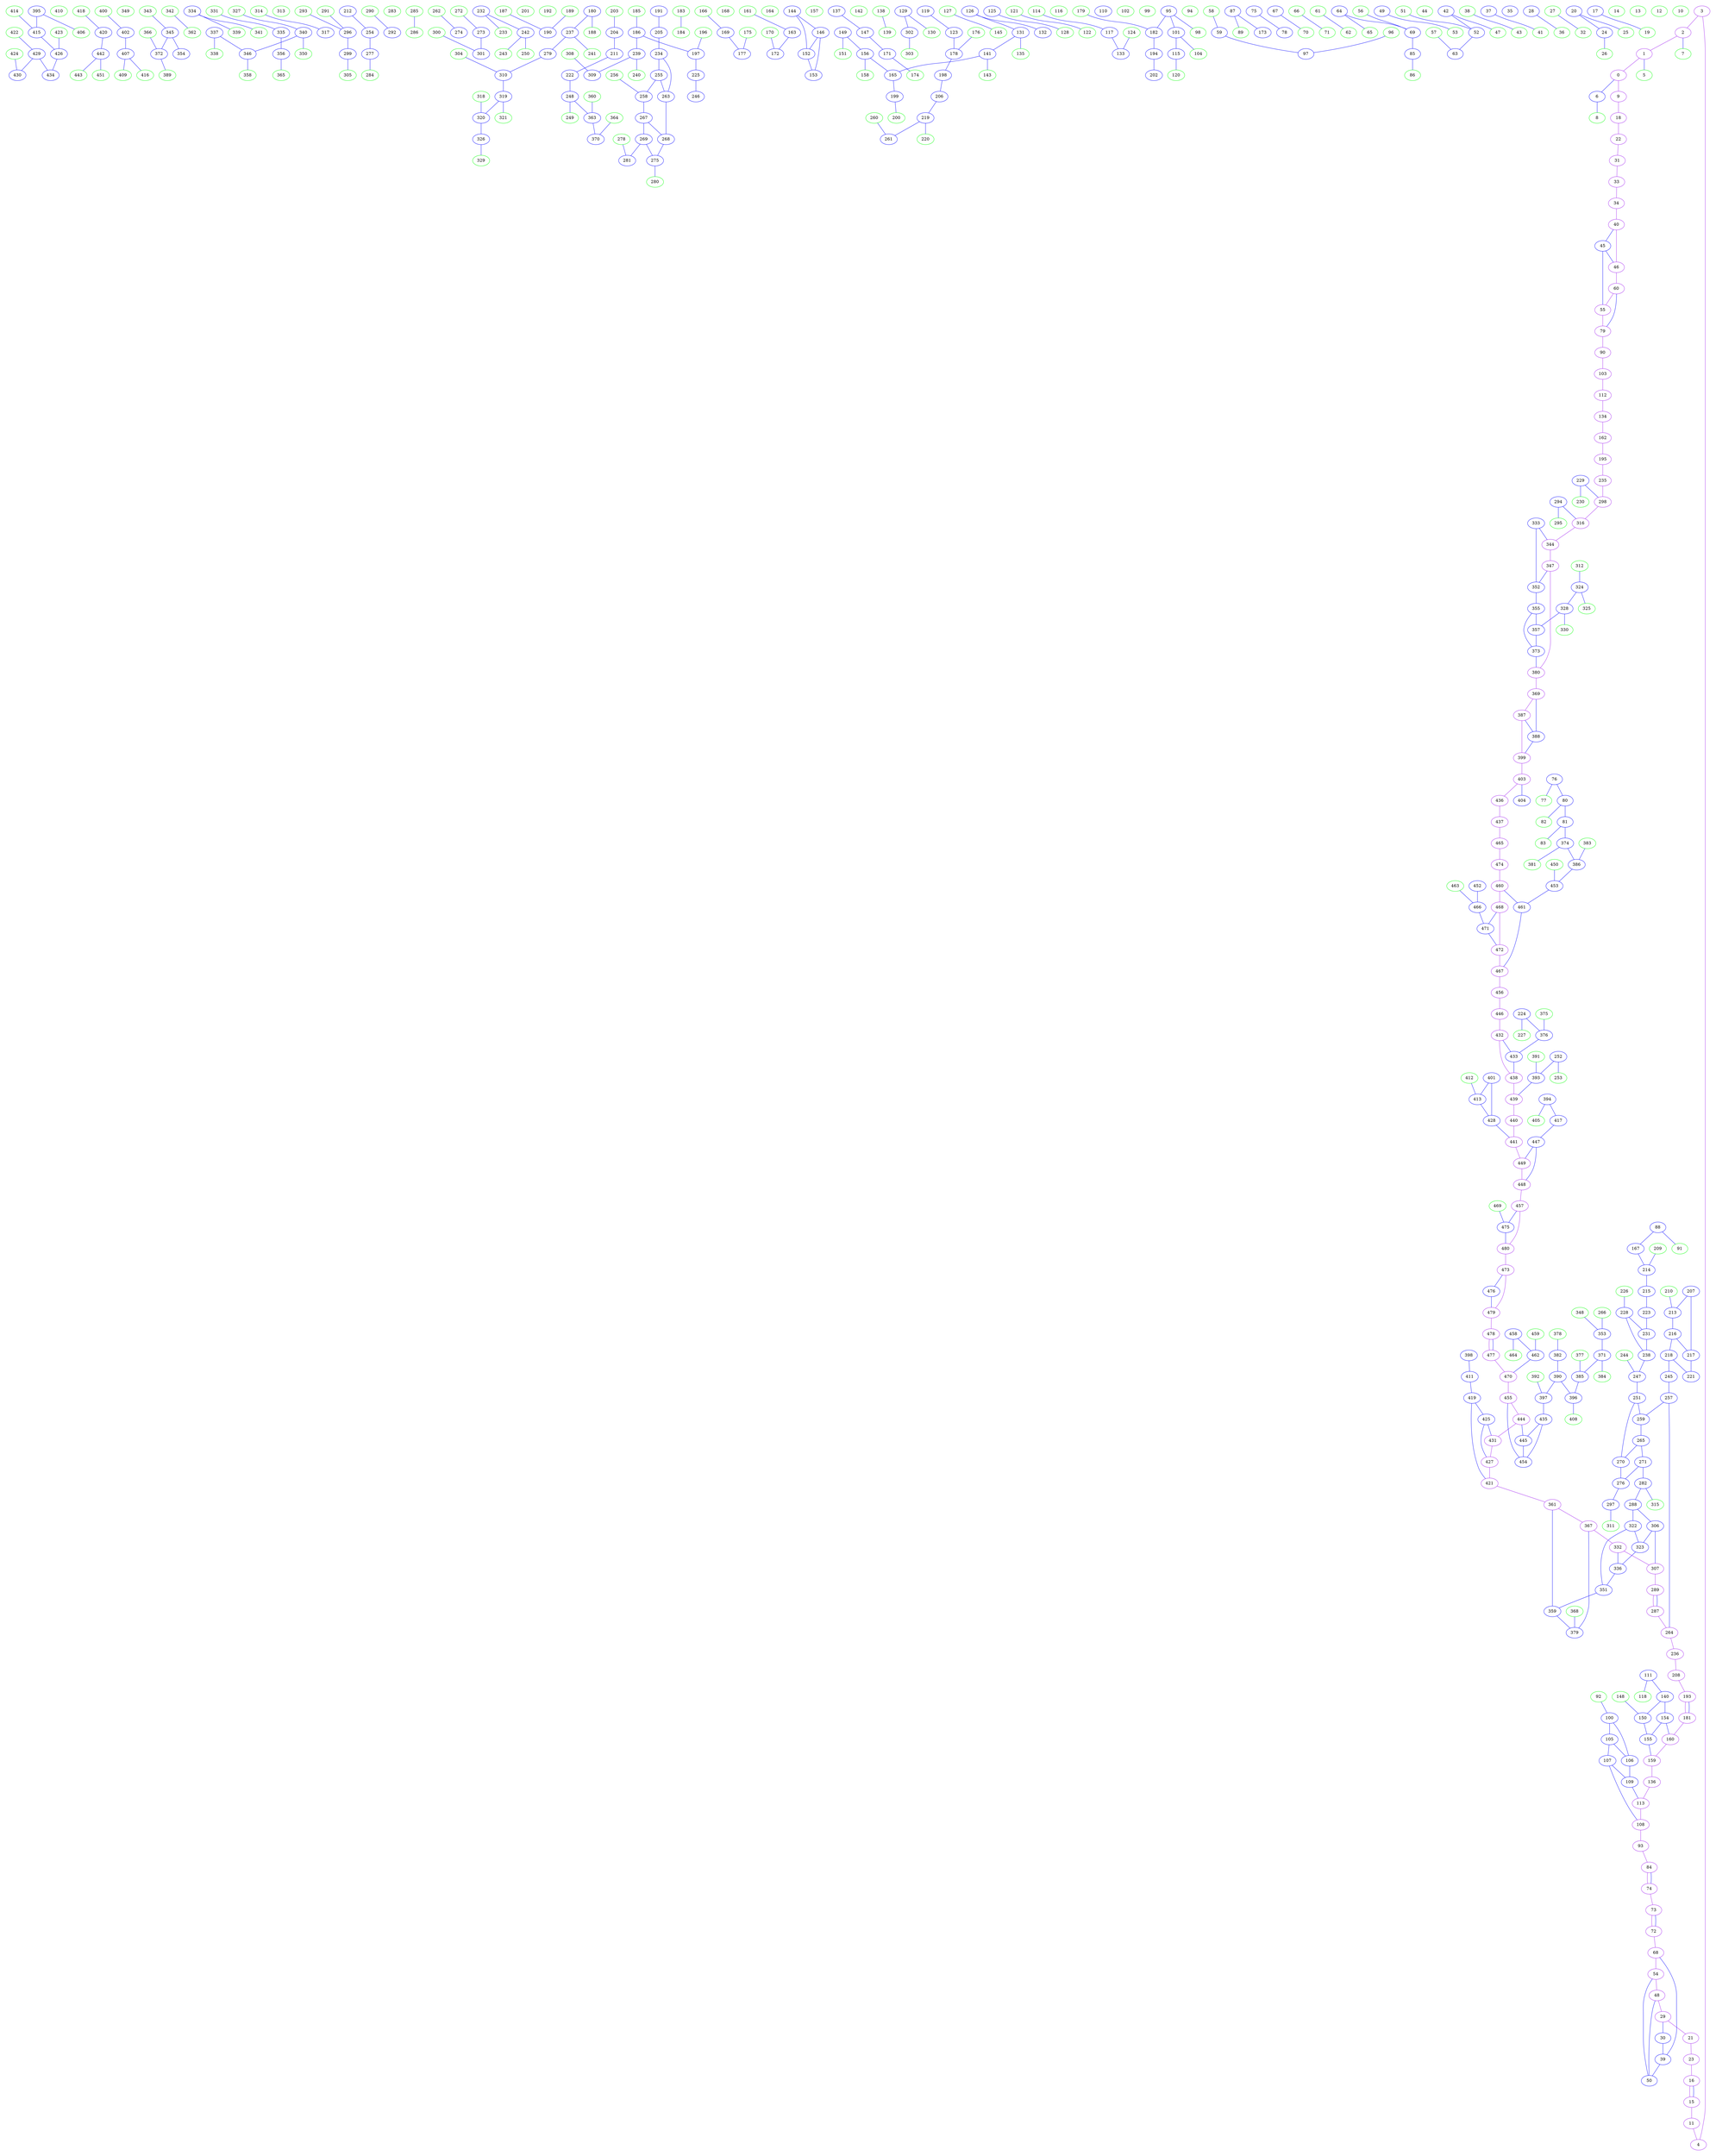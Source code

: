 digraph{
subgraph cluster_0 {
color = white
X82Y230I0 [label="0", pos="82,230!", color="purple"]
X82Y249I0 [label="1", pos="82,249!", color="purple"]
X82Y257I0 [label="2", pos="82,257!", color="purple"]
X82Y261I0 [label="3", pos="82,261!", color="purple"]
X83Y273I0 [label="4", pos="83,273!", color="purple"]
X84Y235I0 [label="5", pos="84,235!", color="green"]
X86Y226I0 [label="6", pos="86,226!", color="blue"]
X86Y256I0 [label="7", pos="86,256!", color="green"]
X88Y229I0 [label="8", pos="88,229!", color="green"]
X94Y183I0 [label="9", pos="94,183!", color="purple"]
X94Y225I0 [label="10", pos="94,225!", color="green"]
X98Y288I0 [label="11", pos="98,288!", color="purple"]
X100Y230I0 [label="12", pos="100,230!", color="green"]
X101Y237I0 [label="13", pos="101,237!", color="green"]
X108Y248I0 [label="14", pos="108,248!", color="green"]
X111Y327I0 [label="15", pos="111,327!", color="purple"]
X112Y330I0 [label="16", pos="112,330!", color="purple"]
X113Y294I0 [label="17", pos="113,294!", color="blue"]
X116Y154I0 [label="18", pos="116,154!", color="purple"]
X116Y294I0 [label="19", pos="116,294!", color="green"]
X120Y222I0 [label="20", pos="120,222!", color="blue"]
X120Y338I0 [label="21", pos="120,338!", color="purple"]
X121Y148I0 [label="22", pos="121,148!", color="purple"]
X121Y335I0 [label="23", pos="121,335!", color="purple"]
X124Y211I0 [label="24", pos="124,211!", color="blue"]
X124Y230I0 [label="25", pos="124,230!", color="green"]
X126Y213I0 [label="26", pos="126,213!", color="green"]
X128Y216I0 [label="27", pos="128,216!", color="green"]
X128Y249I0 [label="28", pos="128,249!", color="blue"]
X128Y339I0 [label="29", pos="128,339!", color="purple"]
X129Y337I0 [label="30", pos="129,337!", color="blue"]
X130Y140I0 [label="31", pos="130,140!", color="purple"]
X130Y211I0 [label="32", pos="130,211!", color="green"]
X133Y136I0 [label="33", pos="133,136!", color="purple"]
X134Y136I0 [label="34", pos="134,136!", color="purple"]
X134Y184I0 [label="35", pos="134,184!", color="blue"]
X134Y257I0 [label="36", pos="134,257!", color="green"]
X139Y206I0 [label="37", pos="139,206!", color="blue"]
X140Y190I0 [label="38", pos="140,190!", color="green"]
X140Y356I0 [label="39", pos="140,356!", color="blue"]
X141Y122I0 [label="40", pos="141,122!", color="purple"]
X142Y206I0 [label="41", pos="142,206!", color="green"]
X143Y253I0 [label="42", pos="143,253!", color="blue"]
X144Y184I0 [label="43", pos="144,184!", color="green"]
X144Y210I0 [label="44", pos="144,210!", color="green"]
X145Y119I0 [label="45", pos="145,119!", color="blue"]
X146Y121I0 [label="46", pos="146,121!", color="purple"]
X146Y254I0 [label="47", pos="146,254!", color="green"]
X146Y372I0 [label="48", pos="146,372!", color="purple"]
X147Y344I0 [label="49", pos="147,344!", color="blue"]
X147Y371I0 [label="50", pos="147,371!", color="blue"]
X148Y299I0 [label="51", pos="148,299!", color="green"]
X150Y297I0 [label="52", pos="150,297!", color="blue"]
X150Y344I0 [label="53", pos="150,344!", color="green"]
X150Y370I0 [label="54", pos="150,370!", color="purple"]
X151Y113I0 [label="55", pos="151,113!", color="purple"]
X151Y157I0 [label="56", pos="151,157!", color="green"]
X152Y308I0 [label="57", pos="152,308!", color="green"]
X152Y331I0 [label="58", pos="152,331!", color="green"]
X153Y329I0 [label="59", pos="153,329!", color="blue"]
X154Y122I0 [label="60", pos="154,122!", color="purple"]
X154Y173I0 [label="61", pos="154,173!", color="green"]
X154Y174I0 [label="62", pos="154,174!", color="green"]
X155Y308I0 [label="63", pos="155,308!", color="blue"]
X156Y141I0 [label="64", pos="156,141!", color="blue"]
X158Y136I0 [label="65", pos="158,136!", color="green"]
X158Y170I0 [label="66", pos="158,170!", color="green"]
X159Y159I0 [label="67", pos="159,159!", color="blue"]
X159Y375I0 [label="68", pos="159,375!", color="purple"]
X160Y144I0 [label="69", pos="160,144!", color="blue"]
X160Y161I0 [label="70", pos="160,161!", color="green"]
X164Y164I0 [label="71", pos="164,164!", color="green"]
X164Y381I0 [label="72", pos="164,381!", color="purple"]
X165Y383I0 [label="73", pos="165,383!", color="purple"]
X167Y386I0 [label="74", pos="167,386!", color="purple"]
X171Y187I0 [label="75", pos="171,187!", color="blue"]
X174Y201I0 [label="76", pos="174,201!", color="blue"]
X176Y203I0 [label="77", pos="176,203!", color="green"]
X179Y181I0 [label="78", pos="179,181!", color="blue"]
X181Y107I0 [label="79", pos="181,107!", color="purple"]
X181Y195I0 [label="80", pos="181,195!", color="blue"]
X182Y193I0 [label="81", pos="182,193!", color="blue"]
X182Y197I0 [label="82", pos="182,197!", color="green"]
X184Y195I0 [label="83", pos="184,195!", color="green"]
X184Y404I0 [label="84", pos="184,404!", color="purple"]
X185Y128I0 [label="85", pos="185,128!", color="blue"]
X186Y131I0 [label="86", pos="186,131!", color="green"]
X191Y163I0 [label="87", pos="191,163!", color="blue"]
X191Y274I0 [label="88", pos="191,274!", color="blue"]
X192Y166I0 [label="89", pos="192,166!", color="green"]
X194Y101I0 [label="90", pos="194,101!", color="purple"]
X194Y274I0 [label="91", pos="194,274!", color="green"]
X194Y391I0 [label="92", pos="194,391!", color="green"]
X194Y404I0 [label="93", pos="194,404!", color="purple"]
X196Y248I0 [label="94", pos="196,248!", color="green"]
X198Y206I0 [label="95", pos="198,206!", color="blue"]
X198Y376I0 [label="96", pos="198,376!", color="green"]
X198Y382I0 [label="97", pos="198,382!", color="blue"]
X200Y200I0 [label="98", pos="200,200!", color="green"]
X200Y373I0 [label="99", pos="200,373!", color="green"]
X205Y404I0 [label="100", pos="205,404!", color="blue"]
X208Y198I0 [label="101", pos="208,198!", color="blue"]
X208Y262I0 [label="102", pos="208,262!", color="green"]
X209Y84I0 [label="103", pos="209,84!", color="purple"]
X210Y201I0 [label="104", pos="210,201!", color="green"]
X210Y413I0 [label="105", pos="210,413!", color="blue"]
X211Y412I0 [label="106", pos="211,412!", color="blue"]
X211Y414I0 [label="107", pos="211,414!", color="blue"]
X211Y416I0 [label="108", pos="211,416!", color="purple"]
X212Y413I0 [label="109", pos="212,413!", color="blue"]
X213Y231I0 [label="110", pos="213,231!", color="blue"]
X215Y376I0 [label="111", pos="215,376!", color="blue"]
X217Y82I0 [label="112", pos="217,82!", color="purple"]
X217Y416I0 [label="113", pos="217,416!", color="purple"]
X218Y367I0 [label="114", pos="218,367!", color="green"]
X219Y191I0 [label="115", pos="219,191!", color="blue"]
X220Y215I0 [label="116", pos="220,215!", color="green"]
X220Y364I0 [label="117", pos="220,364!", color="blue"]
X220Y376I0 [label="118", pos="220,376!", color="green"]
X221Y251I0 [label="119", pos="221,251!", color="blue"]
X224Y192I0 [label="120", pos="224,192!", color="green"]
X224Y231I0 [label="121", pos="224,231!", color="green"]
X226Y229I0 [label="122", pos="226,229!", color="green"]
X227Y241I0 [label="123", pos="227,241!", color="blue"]
X228Y376I0 [label="124", pos="228,376!", color="green"]
X229Y203I0 [label="125", pos="229,203!", color="blue"]
X229Y281I0 [label="126", pos="229,281!", color="blue"]
X230Y194I0 [label="127", pos="230,194!", color="green"]
X230Y206I0 [label="128", pos="230,206!", color="green"]
X231Y175I0 [label="129", pos="231,175!", color="blue"]
X232Y177I0 [label="130", pos="232,177!", color="green"]
X232Y256I0 [label="131", pos="232,256!", color="blue"]
X233Y291I0 [label="132", pos="233,291!", color="blue"]
X233Y376I0 [label="133", pos="233,376!", color="blue"]
X234Y82I0 [label="134", pos="234,82!", color="purple"]
X234Y260I0 [label="135", pos="234,260!", color="green"]
X234Y416I0 [label="136", pos="234,416!", color="purple"]
X235Y212I0 [label="137", pos="235,212!", color="blue"]
X235Y265I0 [label="138", pos="235,265!", color="green"]
X236Y270I0 [label="139", pos="236,270!", color="green"]
X238Y402I0 [label="140", pos="238,402!", color="blue"]
X239Y245I0 [label="141", pos="239,245!", color="blue"]
X240Y178I0 [label="142", pos="240,178!", color="green"]
X240Y247I0 [label="143", pos="240,247!", color="green"]
X243Y280I0 [label="144", pos="243,280!", color="blue"]
X244Y190I0 [label="145", pos="244,190!", color="green"]
X244Y282I0 [label="146", pos="244,282!", color="blue"]
X245Y209I0 [label="147", pos="245,209!", color="blue"]
X246Y407I0 [label="148", pos="246,407!", color="green"]
X247Y253I0 [label="149", pos="247,253!", color="blue"]
X247Y405I0 [label="150", pos="247,405!", color="blue"]
X248Y267I0 [label="151", pos="248,267!", color="green"]
X248Y282I0 [label="152", pos="248,282!", color="blue"]
X249Y292I0 [label="153", pos="249,292!", color="blue"]
X250Y413I0 [label="154", pos="250,413!", color="blue"]
X251Y412I0 [label="155", pos="251,412!", color="blue"]
X253Y245I0 [label="156", pos="253,245!", color="blue"]
X253Y331I0 [label="157", pos="253,331!", color="green"]
X254Y247I0 [label="158", pos="254,247!", color="green"]
X256Y413I0 [label="159", pos="256,413!", color="purple"]
X257Y419I0 [label="160", pos="257,419!", color="purple"]
X262Y411I0 [label="161", pos="262,411!", color="green"]
X263Y82I0 [label="162", pos="263,82!", color="purple"]
X264Y408I0 [label="163", pos="264,408!", color="blue"]
X266Y99I0 [label="164", pos="266,99!", color="green"]
X266Y233I0 [label="165", pos="266,233!", color="blue"]
X266Y303I0 [label="166", pos="266,303!", color="green"]
X266Y369I0 [label="167", pos="266,369!", color="blue"]
X268Y262I0 [label="168", pos="268,262!", color="green"]
X268Y300I0 [label="169", pos="268,300!", color="blue"]
X268Y413I0 [label="170", pos="268,413!", color="green"]
X269Y205I0 [label="171", pos="269,205!", color="blue"]
X269Y411I0 [label="172", pos="269,411!", color="blue"]
X270Y130I0 [label="173", pos="270,130!", color="blue"]
X270Y207I0 [label="174", pos="270,207!", color="green"]
X270Y305I0 [label="175", pos="270,305!", color="green"]
X271Y214I0 [label="176", pos="271,214!", color="green"]
X271Y303I0 [label="177", pos="271,303!", color="blue"]
X272Y215I0 [label="178", pos="272,215!", color="blue"]
X274Y401I0 [label="179", pos="274,401!", color="green"]
X275Y286I0 [label="180", pos="275,286!", color="blue"]
X275Y428I0 [label="181", pos="275,428!", color="purple"]
X276Y398I0 [label="182", pos="276,398!", color="blue"]
X278Y207I0 [label="183", pos="278,207!", color="green"]
X278Y208I0 [label="184", pos="278,208!", color="green"]
X278Y269I0 [label="185", pos="278,269!", color="green"]
X279Y267I0 [label="186", pos="279,267!", color="blue"]
X280Y278I0 [label="187", pos="280,278!", color="green"]
X280Y286I0 [label="188", pos="280,286!", color="green"]
X282Y274I0 [label="189", pos="282,274!", color="green"]
X283Y278I0 [label="190", pos="283,278!", color="blue"]
X283Y360I0 [label="191", pos="283,360!", color="blue"]
X284Y288I0 [label="192", pos="284,288!", color="green"]
X285Y435I0 [label="193", pos="285,435!", color="purple"]
X290Y411I0 [label="194", pos="290,411!", color="blue"]
X291Y82I0 [label="195", pos="291,82!", color="purple"]
X292Y248I0 [label="196", pos="292,248!", color="green"]
X292Y251I0 [label="197", pos="292,251!", color="blue"]
X294Y216I0 [label="198", pos="294,216!", color="blue"]
X294Y228I0 [label="199", pos="294,228!", color="blue"]
X294Y232I0 [label="200", pos="294,232!", color="green"]
X296Y196I0 [label="201", pos="296,196!", color="green"]
X296Y415I0 [label="202", pos="296,415!", color="blue"]
X298Y236I0 [label="203", pos="298,236!", color="green"]
X298Y239I0 [label="204", pos="298,239!", color="blue"]
X298Y368I0 [label="205", pos="298,368!", color="blue"]
X300Y216I0 [label="206", pos="300,216!", color="blue"]
X301Y402I0 [label="207", pos="301,402!", color="blue"]
X303Y436I0 [label="208", pos="303,436!", color="purple"]
X304Y393I0 [label="209", pos="304,393!", color="green"]
X304Y411I0 [label="210", pos="304,411!", color="green"]
X305Y241I0 [label="211", pos="305,241!", color="blue"]
X305Y356I0 [label="212", pos="305,356!", color="blue"]
X305Y409I0 [label="213", pos="305,409!", color="blue"]
X306Y390I0 [label="214", pos="306,390!", color="blue"]
X308Y392I0 [label="215", pos="308,392!", color="blue"]
X311Y414I0 [label="216", pos="311,414!", color="blue"]
X314Y411I0 [label="217", pos="314,411!", color="blue"]
X316Y418I0 [label="218", pos="316,418!", color="blue"]
X317Y219I0 [label="219", pos="317,219!", color="blue"]
X318Y222I0 [label="220", pos="318,222!", color="green"]
X318Y416I0 [label="221", pos="318,416!", color="blue"]
X321Y244I0 [label="222", pos="321,244!", color="blue"]
X322Y400I0 [label="223", pos="322,400!", color="blue"]
X323Y179I0 [label="224", pos="323,179!", color="blue"]
X323Y258I0 [label="225", pos="323,258!", color="blue"]
X323Y406I0 [label="226", pos="323,406!", color="green"]
X324Y182I0 [label="227", pos="324,182!", color="green"]
X324Y406I0 [label="228", pos="324,406!", color="blue"]
X326Y94I0 [label="229", pos="326,94!", color="blue"]
X326Y96I0 [label="230", pos="326,96!", color="green"]
X326Y404I0 [label="231", pos="326,404!", color="blue"]
X329Y348I0 [label="232", pos="329,348!", color="blue"]
X330Y352I0 [label="233", pos="330,352!", color="green"]
X330Y393I0 [label="234", pos="330,393!", color="blue"]
X332Y82I0 [label="235", pos="332,82!", color="purple"]
X332Y448I0 [label="236", pos="332,448!", color="purple"]
X333Y325I0 [label="237", pos="333,325!", color="blue"]
X333Y413I0 [label="238", pos="333,413!", color="blue"]
X334Y277I0 [label="239", pos="334,277!", color="blue"]
X334Y282I0 [label="240", pos="334,282!", color="green"]
X334Y328I0 [label="241", pos="334,328!", color="green"]
X334Y350I0 [label="242", pos="334,350!", color="blue"]
X334Y351I0 [label="243", pos="334,351!", color="green"]
X334Y419I0 [label="244", pos="334,419!", color="green"]
X334Y438I0 [label="245", pos="334,438!", color="blue"]
X335Y263I0 [label="246", pos="335,263!", color="blue"]
X336Y416I0 [label="247", pos="336,416!", color="blue"]
X339Y251I0 [label="248", pos="339,251!", color="blue"]
X340Y254I0 [label="249", pos="340,254!", color="green"]
X340Y355I0 [label="250", pos="340,355!", color="green"]
X341Y423I0 [label="251", pos="341,423!", color="blue"]
X342Y191I0 [label="252", pos="342,191!", color="blue"]
X342Y194I0 [label="253", pos="342,194!", color="green"]
X342Y385I0 [label="254", pos="342,385!", color="blue"]
X342Y404I0 [label="255", pos="342,404!", color="blue"]
X342Y409I0 [label="256", pos="342,409!", color="green"]
X342Y445I0 [label="257", pos="342,445!", color="blue"]
X343Y407I0 [label="258", pos="343,407!", color="blue"]
X343Y428I0 [label="259", pos="343,428!", color="blue"]
X344Y220I0 [label="260", pos="344,220!", color="green"]
X344Y223I0 [label="261", pos="344,223!", color="blue"]
X344Y352I0 [label="262", pos="344,352!", color="green"]
X344Y402I0 [label="263", pos="344,402!", color="blue"]
X344Y450I0 [label="264", pos="344,450!", color="purple"]
X345Y429I0 [label="265", pos="345,429!", color="blue"]
X346Y258I0 [label="266", pos="346,258!", color="green"]
X346Y409I0 [label="267", pos="346,409!", color="blue"]
X347Y408I0 [label="268", pos="347,408!", color="blue"]
X347Y410I0 [label="269", pos="347,410!", color="blue"]
X347Y426I0 [label="270", pos="347,426!", color="blue"]
X347Y431I0 [label="271", pos="347,431!", color="blue"]
X348Y130I0 [label="272", pos="348,130!", color="green"]
X348Y133I0 [label="273", pos="348,133!", color="blue"]
X348Y352I0 [label="274", pos="348,352!", color="blue"]
X348Y409I0 [label="275", pos="348,409!", color="blue"]
X348Y427I0 [label="276", pos="348,427!", color="blue"]
X349Y394I0 [label="277", pos="349,394!", color="blue"]
X349Y419I0 [label="278", pos="349,419!", color="green"]
X350Y332I0 [label="279", pos="350,332!", color="blue"]
X350Y410I0 [label="280", pos="350,410!", color="green"]
X350Y416I0 [label="281", pos="350,416!", color="blue"]
X350Y435I0 [label="282", pos="350,435!", color="blue"]
X352Y382I0 [label="283", pos="352,382!", color="green"]
X352Y400I0 [label="284", pos="352,400!", color="green"]
X352Y445I0 [label="285", pos="352,445!", color="green"]
X354Y446I0 [label="286", pos="354,446!", color="green"]
X355Y450I0 [label="287", pos="355,450!", color="purple"]
X356Y441I0 [label="288", pos="356,441!", color="blue"]
X356Y450I0 [label="289", pos="356,450!", color="purple"]
X358Y377I0 [label="290", pos="358,377!", color="green"]
X358Y410I0 [label="291", pos="358,410!", color="green"]
X359Y375I0 [label="292", pos="359,375!", color="blue"]
X359Y396I0 [label="293", pos="359,396!", color="green"]
X360Y96I0 [label="294", pos="360,96!", color="blue"]
X360Y98I0 [label="295", pos="360,98!", color="green"]
X360Y406I0 [label="296", pos="360,406!", color="blue"]
X360Y423I0 [label="297", pos="360,423!", color="blue"]
X361Y83I0 [label="298", pos="361,83!", color="purple"]
X361Y407I0 [label="299", pos="361,407!", color="blue"]
X362Y130I0 [label="300", pos="362,130!", color="green"]
X362Y133I0 [label="301", pos="362,133!", color="blue"]
X362Y158I0 [label="302", pos="362,158!", color="blue"]
X362Y162I0 [label="303", pos="362,162!", color="green"]
X362Y357I0 [label="304", pos="362,357!", color="green"]
X362Y409I0 [label="305", pos="362,409!", color="green"]
X363Y448I0 [label="306", pos="363,448!", color="blue"]
X363Y449I0 [label="307", pos="363,449!", color="purple"]
X364Y288I0 [label="308", pos="364,288!", color="green"]
X364Y293I0 [label="309", pos="364,293!", color="blue"]
X364Y354I0 [label="310", pos="364,354!", color="blue"]
X366Y418I0 [label="311", pos="366,418!", color="green"]
X367Y114I0 [label="312", pos="367,114!", color="green"]
X368Y238I0 [label="313", pos="368,238!", color="green"]
X370Y323I0 [label="314", pos="370,323!", color="green"]
X370Y430I0 [label="315", pos="370,430!", color="green"]
X372Y92I0 [label="316", pos="372,92!", color="purple"]
X372Y320I0 [label="317", pos="372,320!", color="blue"]
X373Y403I0 [label="318", pos="373,403!", color="green"]
X374Y380I0 [label="319", pos="374,380!", color="blue"]
X375Y400I0 [label="320", pos="375,400!", color="blue"]
X376Y380I0 [label="321", pos="376,380!", color="green"]
X376Y437I0 [label="322", pos="376,437!", color="blue"]
X377Y442I0 [label="323", pos="377,442!", color="blue"]
X378Y115I0 [label="324", pos="378,115!", color="blue"]
X378Y118I0 [label="325", pos="378,118!", color="green"]
X378Y409I0 [label="326", pos="378,409!", color="blue"]
X378Y429I0 [label="327", pos="378,429!", color="green"]
X380Y115I0 [label="328", pos="380,115!", color="blue"]
X380Y410I0 [label="329", pos="380,410!", color="green"]
X384Y118I0 [label="330", pos="384,118!", color="green"]
X384Y299I0 [label="331", pos="384,299!", color="green"]
X384Y446I0 [label="332", pos="384,446!", color="purple"]
X385Y102I0 [label="333", pos="385,102!", color="blue"]
X385Y416I0 [label="334", pos="385,416!", color="blue"]
X386Y297I0 [label="335", pos="386,297!", color="blue"]
X387Y444I0 [label="336", pos="387,444!", color="blue"]
X388Y404I0 [label="337", pos="388,404!", color="blue"]
X388Y410I0 [label="338", pos="388,410!", color="green"]
X388Y418I0 [label="339", pos="388,418!", color="green"]
X388Y425I0 [label="340", pos="388,425!", color="blue"]
X389Y414I0 [label="341", pos="389,414!", color="green"]
X391Y121I0 [label="342", pos="391,121!", color="green"]
X391Y366I0 [label="343", pos="391,366!", color="green"]
X392Y97I0 [label="344", pos="392,97!", color="purple"]
X393Y366I0 [label="345", pos="393,366!", color="blue"]
X393Y421I0 [label="346", pos="393,421!", color="blue"]
X394Y109I0 [label="347", pos="394,109!", color="purple"]
X394Y291I0 [label="348", pos="394,291!", color="green"]
X394Y341I0 [label="349", pos="394,341!", color="green"]
X394Y428I0 [label="350", pos="394,428!", color="green"]
X394Y440I0 [label="351", pos="394,440!", color="blue"]
X395Y107I0 [label="352", pos="395,107!", color="blue"]
X395Y289I0 [label="353", pos="395,289!", color="blue"]
X395Y364I0 [label="354", pos="395,364!", color="blue"]
X396Y108I0 [label="355", pos="396,108!", color="blue"]
X396Y311I0 [label="356", pos="396,311!", color="blue"]
X397Y112I0 [label="357", pos="397,112!", color="blue"]
X397Y425I0 [label="358", pos="397,425!", color="green"]
X397Y441I0 [label="359", pos="397,441!", color="blue"]
X398Y281I0 [label="360", pos="398,281!", color="green"]
X398Y443I0 [label="361", pos="398,443!", color="purple"]
X400Y120I0 [label="362", pos="400,120!", color="green"]
X400Y278I0 [label="363", pos="400,278!", color="blue"]
X400Y283I0 [label="364", pos="400,283!", color="green"]
X400Y312I0 [label="365", pos="400,312!", color="green"]
X400Y427I0 [label="366", pos="400,427!", color="green"]
X400Y448I0 [label="367", pos="400,448!", color="purple"]
X401Y434I0 [label="368", pos="401,434!", color="green"]
X402Y119I0 [label="369", pos="402,119!", color="purple"]
X402Y280I0 [label="370", pos="402,280!", color="blue"]
X402Y298I0 [label="371", pos="402,298!", color="blue"]
X402Y424I0 [label="372", pos="402,424!", color="blue"]
X403Y109I0 [label="373", pos="403,109!", color="blue"]
X403Y156I0 [label="374", pos="403,156!", color="blue"]
X404Y192I0 [label="375", pos="404,192!", color="green"]
X404Y196I0 [label="376", pos="404,196!", color="blue"]
X404Y308I0 [label="377", pos="404,308!", color="green"]
X404Y361I0 [label="378", pos="404,361!", color="green"]
X404Y438I0 [label="379", pos="404,438!", color="blue"]
X405Y110I0 [label="380", pos="405,110!", color="purple"]
X405Y155I0 [label="381", pos="405,155!", color="green"]
X405Y359I0 [label="382", pos="405,359!", color="blue"]
X406Y163I0 [label="383", pos="406,163!", color="green"]
X406Y298I0 [label="384", pos="406,298!", color="green"]
X406Y308I0 [label="385", pos="406,308!", color="blue"]
X407Y160I0 [label="386", pos="407,160!", color="blue"]
X408Y116I0 [label="387", pos="408,116!", color="purple"]
X408Y118I0 [label="388", pos="408,118!", color="blue"]
X408Y428I0 [label="389", pos="408,428!", color="green"]
X409Y362I0 [label="390", pos="409,362!", color="blue"]
X410Y217I0 [label="391", pos="410,217!", color="green"]
X410Y373I0 [label="392", pos="410,373!", color="green"]
X411Y215I0 [label="393", pos="411,215!", color="blue"]
X411Y251I0 [label="394", pos="411,251!", color="blue"]
X411Y274I0 [label="395", pos="411,274!", color="blue"]
X411Y346I0 [label="396", pos="411,346!", color="blue"]
X411Y371I0 [label="397", pos="411,371!", color="blue"]
X411Y407I0 [label="398", pos="411,407!", color="blue"]
X412Y120I0 [label="399", pos="412,120!", color="purple"]
X412Y303I0 [label="400", pos="412,303!", color="green"]
X413Y241I0 [label="401", pos="413,241!", color="blue"]
X413Y301I0 [label="402", pos="413,301!", color="blue"]
X414Y132I0 [label="403", pos="414,132!", color="purple"]
X414Y136I0 [label="404", pos="414,136!", color="blue"]
X414Y250I0 [label="405", pos="414,250!", color="green"]
X414Y274I0 [label="406", pos="414,274!", color="green"]
X414Y302I0 [label="407", pos="414,302!", color="blue"]
X414Y346I0 [label="408", pos="414,346!", color="green"]
X415Y302I0 [label="409", pos="415,302!", color="green"]
X415Y315I0 [label="410", pos="415,315!", color="green"]
X415Y419I0 [label="411", pos="415,419!", color="blue"]
X416Y238I0 [label="412", pos="416,238!", color="green"]
X416Y240I0 [label="413", pos="416,240!", color="blue"]
X416Y283I0 [label="414", pos="416,283!", color="green"]
X417Y281I0 [label="415", pos="417,281!", color="blue"]
X417Y307I0 [label="416", pos="417,307!", color="green"]
X418Y265I0 [label="417", pos="418,265!", color="blue"]
X418Y344I0 [label="418", pos="418,344!", color="green"]
X419Y426I0 [label="419", pos="419,426!", color="blue"]
X420Y344I0 [label="420", pos="420,344!", color="blue"]
X420Y432I0 [label="421", pos="420,432!", color="purple"]
X421Y296I0 [label="422", pos="421,296!", color="green"]
X422Y291I0 [label="423", pos="422,291!", color="green"]
X422Y322I0 [label="424", pos="422,322!", color="green"]
X422Y427I0 [label="425", pos="422,427!", color="blue"]
X423Y289I0 [label="426", pos="423,289!", color="blue"]
X423Y429I0 [label="427", pos="423,429!", color="purple"]
X424Y254I0 [label="428", pos="424,254!", color="blue"]
X424Y299I0 [label="429", pos="424,299!", color="blue"]
X425Y322I0 [label="430", pos="425,322!", color="blue"]
X425Y427I0 [label="431", pos="425,427!", color="purple"]
X426Y210I0 [label="432", pos="426,210!", color="purple"]
X426Y213I0 [label="433", pos="426,213!", color="blue"]
X427Y297I0 [label="434", pos="427,297!", color="blue"]
X427Y409I0 [label="435", pos="427,409!", color="blue"]
X428Y138I0 [label="436", pos="428,138!", color="purple"]
X428Y139I0 [label="437", pos="428,139!", color="purple"]
X428Y214I0 [label="438", pos="428,214!", color="purple"]
X428Y226I0 [label="439", pos="428,226!", color="purple"]
X428Y239I0 [label="440", pos="428,239!", color="purple"]
X428Y262I0 [label="441", pos="428,262!", color="purple"]
X428Y388I0 [label="442", pos="428,388!", color="blue"]
X428Y396I0 [label="443", pos="428,396!", color="green"]
X428Y422I0 [label="444", pos="428,422!", color="purple"]
X429Y418I0 [label="445", pos="429,418!", color="blue"]
X430Y202I0 [label="446", pos="430,202!", color="purple"]
X430Y282I0 [label="447", pos="430,282!", color="blue"]
X430Y285I0 [label="448", pos="430,285!", color="purple"]
X431Y282I0 [label="449", pos="431,282!", color="purple"]
X432Y177I0 [label="450", pos="432,177!", color="green"]
X432Y393I0 [label="451", pos="432,393!", color="green"]
X433Y160I0 [label="452", pos="433,160!", color="blue"]
X433Y175I0 [label="453", pos="433,175!", color="blue"]
X433Y419I0 [label="454", pos="433,419!", color="blue"]
X434Y421I0 [label="455", pos="434,421!", color="purple"]
X437Y193I0 [label="456", pos="437,193!", color="purple"]
X437Y298I0 [label="457", pos="437,298!", color="purple"]
X438Y372I0 [label="458", pos="438,372!", color="blue"]
X438Y406I0 [label="459", pos="438,406!", color="green"]
X440Y176I0 [label="460", pos="440,176!", color="purple"]
X440Y181I0 [label="461", pos="440,181!", color="blue"]
X440Y401I0 [label="462", pos="440,401!", color="blue"]
X442Y171I0 [label="463", pos="442,171!", color="green"]
X442Y376I0 [label="464", pos="442,376!", color="green"]
X443Y152I0 [label="465", pos="443,152!", color="purple"]
X443Y169I0 [label="466", pos="443,169!", color="blue"]
X443Y184I0 [label="467", pos="443,184!", color="purple"]
X446Y175I0 [label="468", pos="446,175!", color="purple"]
X446Y328I0 [label="469", pos="446,328!", color="green"]
X446Y421I0 [label="470", pos="446,421!", color="purple"]
X447Y173I0 [label="471", pos="447,173!", color="blue"]
X448Y174I0 [label="472", pos="448,174!", color="purple"]
X448Y377I0 [label="473", pos="448,377!", color="purple"]
X450Y164I0 [label="474", pos="450,164!", color="purple"]
X450Y328I0 [label="475", pos="450,328!", color="blue"]
X450Y374I0 [label="476", pos="450,374!", color="blue"]
X450Y384I0 [label="477", pos="450,384!", color="purple"]
X451Y384I0 [label="478", pos="451,384!", color="purple"]
X453Y381I0 [label="479", pos="453,381!", color="purple"]
X456Y345I0 [label="480", pos="456,345!", color="purple"]
X82Y230I0 -> X86Y226I0[color="blue", dir=none]
X82Y249I0 -> X84Y235I0[color="blue", dir=none]
X82Y257I0 -> X86Y256I0[color="blue", dir=none]
X82Y261I0 -> X83Y273I0[color="purple", dir=none]
X86Y226I0 -> X88Y229I0[color="blue", dir=none]
X94Y183I0 -> X116Y154I0[color="purple", dir=none]
X111Y327I0 -> X112Y330I0[color="blue", dir=none]
X113Y294I0 -> X116Y294I0[color="blue", dir=none]
X120Y222I0 -> X124Y211I0[color="blue", dir=none]
X120Y222I0 -> X124Y230I0[color="blue", dir=none]
X120Y338I0 -> X121Y335I0[color="purple", dir=none]
X121Y148I0 -> X130Y140I0[color="purple", dir=none]
X124Y211I0 -> X126Y213I0[color="blue", dir=none]
X128Y216I0 -> X130Y211I0[color="blue", dir=none]
X128Y249I0 -> X134Y257I0[color="blue", dir=none]
X128Y339I0 -> X129Y337I0[color="blue", dir=none]
X129Y337I0 -> X140Y356I0[color="blue", dir=none]
X133Y136I0 -> X134Y136I0[color="purple", dir=none]
X139Y206I0 -> X142Y206I0[color="blue", dir=none]
X140Y190I0 -> X144Y184I0[color="blue", dir=none]
X140Y356I0 -> X147Y371I0[color="blue", dir=none]
X140Y356I0 -> X159Y375I0[color="blue", dir=none]
X141Y122I0 -> X145Y119I0[color="blue", dir=none]
X143Y253I0 -> X150Y297I0[color="blue", dir=none]
X143Y253I0 -> X146Y254I0[color="blue", dir=none]
X145Y119I0 -> X151Y113I0[color="blue", dir=none]
X145Y119I0 -> X146Y121I0[color="blue", dir=none]
X146Y372I0 -> X147Y371I0[color="blue", dir=none]
X147Y344I0 -> X150Y344I0[color="blue", dir=none]
X147Y371I0 -> X150Y370I0[color="blue", dir=none]
X148Y299I0 -> X150Y297I0[color="blue", dir=none]
X150Y297I0 -> X155Y308I0[color="blue", dir=none]
X151Y157I0 -> X160Y144I0[color="blue", dir=none]
X152Y308I0 -> X155Y308I0[color="blue", dir=none]
X152Y331I0 -> X153Y329I0[color="blue", dir=none]
X153Y329I0 -> X198Y382I0[color="blue", dir=none]
X154Y122I0 -> X181Y107I0[color="blue", dir=none]
X154Y173I0 -> X154Y174I0[color="blue", dir=none]
X156Y141I0 -> X158Y136I0[color="blue", dir=none]
X156Y141I0 -> X160Y144I0[color="blue", dir=none]
X158Y170I0 -> X164Y164I0[color="blue", dir=none]
X159Y159I0 -> X160Y161I0[color="blue", dir=none]
X160Y144I0 -> X185Y128I0[color="blue", dir=none]
X164Y381I0 -> X165Y383I0[color="blue", dir=none]
X167Y386I0 -> X184Y404I0[color="blue", dir=none]
X171Y187I0 -> X179Y181I0[color="blue", dir=none]
X174Y201I0 -> X181Y195I0[color="blue", dir=none]
X174Y201I0 -> X176Y203I0[color="blue", dir=none]
X181Y195I0 -> X182Y193I0[color="blue", dir=none]
X181Y195I0 -> X182Y197I0[color="blue", dir=none]
X182Y193I0 -> X403Y156I0[color="blue", dir=none]
X182Y193I0 -> X184Y195I0[color="blue", dir=none]
X185Y128I0 -> X186Y131I0[color="blue", dir=none]
X191Y163I0 -> X192Y166I0[color="blue", dir=none]
X191Y163I0 -> X270Y130I0[color="blue", dir=none]
X191Y274I0 -> X266Y369I0[color="blue", dir=none]
X191Y274I0 -> X194Y274I0[color="blue", dir=none]
X194Y391I0 -> X205Y404I0[color="blue", dir=none]
X198Y206I0 -> X200Y200I0[color="blue", dir=none]
X198Y206I0 -> X276Y398I0[color="blue", dir=none]
X198Y206I0 -> X208Y198I0[color="blue", dir=none]
X198Y376I0 -> X198Y382I0[color="blue", dir=none]
X205Y404I0 -> X210Y413I0[color="blue", dir=none]
X205Y404I0 -> X211Y412I0[color="blue", dir=none]
X208Y198I0 -> X219Y191I0[color="blue", dir=none]
X208Y198I0 -> X210Y201I0[color="blue", dir=none]
X209Y84I0 -> X217Y82I0[color="purple", dir=none]
X210Y413I0 -> X211Y414I0[color="blue", dir=none]
X210Y413I0 -> X211Y412I0[color="blue", dir=none]
X211Y412I0 -> X212Y413I0[color="blue", dir=none]
X211Y414I0 -> X212Y413I0[color="blue", dir=none]
X211Y414I0 -> X211Y416I0[color="blue", dir=none]
X212Y413I0 -> X217Y416I0[color="blue", dir=none]
X215Y376I0 -> X238Y402I0[color="blue", dir=none]
X215Y376I0 -> X220Y376I0[color="blue", dir=none]
X218Y367I0 -> X220Y364I0[color="blue", dir=none]
X219Y191I0 -> X224Y192I0[color="blue", dir=none]
X220Y364I0 -> X233Y376I0[color="blue", dir=none]
X221Y251I0 -> X227Y241I0[color="blue", dir=none]
X224Y231I0 -> X226Y229I0[color="blue", dir=none]
X227Y241I0 -> X272Y215I0[color="blue", dir=none]
X228Y376I0 -> X233Y376I0[color="blue", dir=none]
X229Y203I0 -> X230Y206I0[color="blue", dir=none]
X229Y281I0 -> X232Y256I0[color="blue", dir=none]
X229Y281I0 -> X233Y291I0[color="blue", dir=none]
X230Y194I0 -> X244Y190I0[color="blue", dir=none]
X231Y175I0 -> X362Y158I0[color="blue", dir=none]
X231Y175I0 -> X232Y177I0[color="blue", dir=none]
X232Y256I0 -> X239Y245I0[color="blue", dir=none]
X232Y256I0 -> X234Y260I0[color="blue", dir=none]
X235Y212I0 -> X245Y209I0[color="blue", dir=none]
X235Y265I0 -> X236Y270I0[color="blue", dir=none]
X238Y402I0 -> X250Y413I0[color="blue", dir=none]
X238Y402I0 -> X247Y405I0[color="blue", dir=none]
X239Y245I0 -> X266Y233I0[color="blue", dir=none]
X239Y245I0 -> X240Y247I0[color="blue", dir=none]
X243Y280I0 -> X244Y282I0[color="blue", dir=none]
X243Y280I0 -> X248Y282I0[color="blue", dir=none]
X244Y282I0 -> X249Y292I0[color="blue", dir=none]
X244Y282I0 -> X248Y282I0[color="blue", dir=none]
X245Y209I0 -> X269Y205I0[color="blue", dir=none]
X246Y407I0 -> X247Y405I0[color="blue", dir=none]
X247Y253I0 -> X253Y245I0[color="blue", dir=none]
X247Y253I0 -> X248Y267I0[color="blue", dir=none]
X247Y405I0 -> X251Y412I0[color="blue", dir=none]
X248Y282I0 -> X249Y292I0[color="blue", dir=none]
X250Y413I0 -> X251Y412I0[color="blue", dir=none]
X250Y413I0 -> X257Y419I0[color="blue", dir=none]
X251Y412I0 -> X256Y413I0[color="blue", dir=none]
X253Y245I0 -> X266Y233I0[color="blue", dir=none]
X253Y245I0 -> X254Y247I0[color="blue", dir=none]
X262Y411I0 -> X264Y408I0[color="blue", dir=none]
X264Y408I0 -> X269Y411I0[color="blue", dir=none]
X266Y233I0 -> X294Y228I0[color="blue", dir=none]
X266Y303I0 -> X268Y300I0[color="blue", dir=none]
X266Y369I0 -> X306Y390I0[color="blue", dir=none]
X268Y300I0 -> X271Y303I0[color="blue", dir=none]
X268Y413I0 -> X269Y411I0[color="blue", dir=none]
X269Y205I0 -> X270Y207I0[color="blue", dir=none]
X270Y305I0 -> X271Y303I0[color="blue", dir=none]
X271Y214I0 -> X272Y215I0[color="blue", dir=none]
X272Y215I0 -> X294Y216I0[color="blue", dir=none]
X274Y401I0 -> X276Y398I0[color="blue", dir=none]
X275Y286I0 -> X333Y325I0[color="blue", dir=none]
X275Y286I0 -> X280Y286I0[color="blue", dir=none]
X275Y428I0 -> X285Y435I0[color="blue", dir=none]
X276Y398I0 -> X290Y411I0[color="blue", dir=none]
X278Y207I0 -> X278Y208I0[color="blue", dir=none]
X278Y269I0 -> X279Y267I0[color="blue", dir=none]
X279Y267I0 -> X292Y251I0[color="blue", dir=none]
X279Y267I0 -> X334Y277I0[color="blue", dir=none]
X280Y278I0 -> X283Y278I0[color="blue", dir=none]
X282Y274I0 -> X283Y278I0[color="blue", dir=none]
X283Y360I0 -> X298Y368I0[color="blue", dir=none]
X290Y411I0 -> X296Y415I0[color="blue", dir=none]
X292Y248I0 -> X292Y251I0[color="blue", dir=none]
X292Y251I0 -> X323Y258I0[color="blue", dir=none]
X294Y216I0 -> X300Y216I0[color="blue", dir=none]
X294Y228I0 -> X294Y232I0[color="blue", dir=none]
X298Y236I0 -> X298Y239I0[color="blue", dir=none]
X298Y239I0 -> X305Y241I0[color="blue", dir=none]
X298Y368I0 -> X330Y393I0[color="blue", dir=none]
X300Y216I0 -> X317Y219I0[color="blue", dir=none]
X301Y402I0 -> X305Y409I0[color="blue", dir=none]
X301Y402I0 -> X314Y411I0[color="blue", dir=none]
X304Y393I0 -> X306Y390I0[color="blue", dir=none]
X304Y411I0 -> X305Y409I0[color="blue", dir=none]
X305Y241I0 -> X321Y244I0[color="blue", dir=none]
X305Y356I0 -> X342Y385I0[color="blue", dir=none]
X305Y409I0 -> X311Y414I0[color="blue", dir=none]
X306Y390I0 -> X308Y392I0[color="blue", dir=none]
X308Y392I0 -> X322Y400I0[color="blue", dir=none]
X311Y414I0 -> X316Y418I0[color="blue", dir=none]
X311Y414I0 -> X314Y411I0[color="blue", dir=none]
X314Y411I0 -> X318Y416I0[color="blue", dir=none]
X316Y418I0 -> X334Y438I0[color="blue", dir=none]
X316Y418I0 -> X318Y416I0[color="blue", dir=none]
X317Y219I0 -> X318Y222I0[color="blue", dir=none]
X317Y219I0 -> X344Y223I0[color="blue", dir=none]
X321Y244I0 -> X339Y251I0[color="blue", dir=none]
X322Y400I0 -> X326Y404I0[color="blue", dir=none]
X323Y179I0 -> X324Y182I0[color="blue", dir=none]
X323Y179I0 -> X404Y196I0[color="blue", dir=none]
X323Y258I0 -> X335Y263I0[color="blue", dir=none]
X323Y406I0 -> X324Y406I0[color="blue", dir=none]
X324Y406I0 -> X326Y404I0[color="blue", dir=none]
X324Y406I0 -> X333Y413I0[color="blue", dir=none]
X326Y94I0 -> X326Y96I0[color="blue", dir=none]
X326Y94I0 -> X361Y83I0[color="blue", dir=none]
X326Y404I0 -> X333Y413I0[color="blue", dir=none]
X329Y348I0 -> X330Y352I0[color="blue", dir=none]
X329Y348I0 -> X334Y350I0[color="blue", dir=none]
X330Y393I0 -> X342Y404I0[color="blue", dir=none]
X330Y393I0 -> X344Y402I0[color="blue", dir=none]
X333Y325I0 -> X334Y328I0[color="blue", dir=none]
X333Y325I0 -> X350Y332I0[color="blue", dir=none]
X333Y413I0 -> X336Y416I0[color="blue", dir=none]
X334Y277I0 -> X334Y282I0[color="blue", dir=none]
X334Y277I0 -> X364Y293I0[color="blue", dir=none]
X334Y350I0 -> X334Y351I0[color="blue", dir=none]
X334Y350I0 -> X340Y355I0[color="blue", dir=none]
X334Y419I0 -> X336Y416I0[color="blue", dir=none]
X334Y438I0 -> X342Y445I0[color="blue", dir=none]
X336Y416I0 -> X341Y423I0[color="blue", dir=none]
X339Y251I0 -> X340Y254I0[color="blue", dir=none]
X339Y251I0 -> X400Y278I0[color="blue", dir=none]
X341Y423I0 -> X343Y428I0[color="blue", dir=none]
X341Y423I0 -> X347Y426I0[color="blue", dir=none]
X342Y191I0 -> X342Y194I0[color="blue", dir=none]
X342Y191I0 -> X411Y215I0[color="blue", dir=none]
X342Y385I0 -> X349Y394I0[color="blue", dir=none]
X342Y404I0 -> X343Y407I0[color="blue", dir=none]
X342Y404I0 -> X344Y402I0[color="blue", dir=none]
X342Y409I0 -> X343Y407I0[color="blue", dir=none]
X342Y445I0 -> X344Y450I0[color="blue", dir=none]
X342Y445I0 -> X343Y428I0[color="blue", dir=none]
X343Y407I0 -> X346Y409I0[color="blue", dir=none]
X343Y428I0 -> X345Y429I0[color="blue", dir=none]
X344Y220I0 -> X344Y223I0[color="blue", dir=none]
X344Y352I0 -> X348Y352I0[color="blue", dir=none]
X344Y402I0 -> X347Y408I0[color="blue", dir=none]
X345Y429I0 -> X347Y426I0[color="blue", dir=none]
X345Y429I0 -> X347Y431I0[color="blue", dir=none]
X346Y258I0 -> X395Y289I0[color="blue", dir=none]
X346Y409I0 -> X347Y410I0[color="blue", dir=none]
X346Y409I0 -> X347Y408I0[color="blue", dir=none]
X347Y408I0 -> X348Y409I0[color="blue", dir=none]
X347Y410I0 -> X348Y409I0[color="blue", dir=none]
X347Y410I0 -> X350Y416I0[color="blue", dir=none]
X347Y426I0 -> X348Y427I0[color="blue", dir=none]
X347Y431I0 -> X350Y435I0[color="blue", dir=none]
X347Y431I0 -> X348Y427I0[color="blue", dir=none]
X348Y130I0 -> X348Y133I0[color="blue", dir=none]
X348Y133I0 -> X362Y133I0[color="blue", dir=none]
X348Y409I0 -> X350Y410I0[color="blue", dir=none]
X348Y427I0 -> X360Y423I0[color="blue", dir=none]
X349Y394I0 -> X352Y400I0[color="blue", dir=none]
X349Y419I0 -> X350Y416I0[color="blue", dir=none]
X350Y332I0 -> X364Y354I0[color="blue", dir=none]
X350Y435I0 -> X356Y441I0[color="blue", dir=none]
X350Y435I0 -> X370Y430I0[color="blue", dir=none]
X352Y445I0 -> X354Y446I0[color="blue", dir=none]
X355Y450I0 -> X356Y450I0[color="blue", dir=none]
X356Y441I0 -> X363Y448I0[color="blue", dir=none]
X356Y441I0 -> X376Y437I0[color="blue", dir=none]
X358Y377I0 -> X359Y375I0[color="blue", dir=none]
X358Y410I0 -> X360Y406I0[color="blue", dir=none]
X359Y396I0 -> X360Y406I0[color="blue", dir=none]
X360Y96I0 -> X360Y98I0[color="blue", dir=none]
X360Y96I0 -> X372Y92I0[color="blue", dir=none]
X360Y406I0 -> X361Y407I0[color="blue", dir=none]
X360Y423I0 -> X366Y418I0[color="blue", dir=none]
X361Y407I0 -> X362Y409I0[color="blue", dir=none]
X362Y130I0 -> X362Y133I0[color="blue", dir=none]
X362Y158I0 -> X362Y162I0[color="blue", dir=none]
X362Y357I0 -> X364Y354I0[color="blue", dir=none]
X363Y448I0 -> X363Y449I0[color="blue", dir=none]
X363Y448I0 -> X377Y442I0[color="blue", dir=none]
X364Y288I0 -> X364Y293I0[color="blue", dir=none]
X364Y354I0 -> X374Y380I0[color="blue", dir=none]
X367Y114I0 -> X378Y115I0[color="blue", dir=none]
X370Y323I0 -> X372Y320I0[color="blue", dir=none]
X373Y403I0 -> X375Y400I0[color="blue", dir=none]
X374Y380I0 -> X375Y400I0[color="blue", dir=none]
X374Y380I0 -> X376Y380I0[color="blue", dir=none]
X375Y400I0 -> X378Y409I0[color="blue", dir=none]
X376Y437I0 -> X377Y442I0[color="blue", dir=none]
X376Y437I0 -> X394Y440I0[color="blue", dir=none]
X377Y442I0 -> X387Y444I0[color="blue", dir=none]
X378Y115I0 -> X378Y118I0[color="blue", dir=none]
X378Y115I0 -> X380Y115I0[color="blue", dir=none]
X378Y409I0 -> X380Y410I0[color="blue", dir=none]
X378Y429I0 -> X388Y425I0[color="blue", dir=none]
X380Y115I0 -> X397Y112I0[color="blue", dir=none]
X380Y115I0 -> X384Y118I0[color="blue", dir=none]
X384Y299I0 -> X386Y297I0[color="blue", dir=none]
X384Y446I0 -> X387Y444I0[color="blue", dir=none]
X385Y102I0 -> X392Y97I0[color="blue", dir=none]
X385Y102I0 -> X395Y107I0[color="blue", dir=none]
X385Y416I0 -> X389Y414I0[color="blue", dir=none]
X385Y416I0 -> X388Y418I0[color="blue", dir=none]
X386Y297I0 -> X396Y311I0[color="blue", dir=none]
X387Y444I0 -> X394Y440I0[color="blue", dir=none]
X388Y404I0 -> X388Y410I0[color="blue", dir=none]
X388Y404I0 -> X393Y421I0[color="blue", dir=none]
X388Y425I0 -> X393Y421I0[color="blue", dir=none]
X388Y425I0 -> X394Y428I0[color="blue", dir=none]
X391Y121I0 -> X400Y120I0[color="blue", dir=none]
X391Y366I0 -> X393Y366I0[color="blue", dir=none]
X393Y366I0 -> X402Y424I0[color="blue", dir=none]
X393Y366I0 -> X395Y364I0[color="blue", dir=none]
X393Y421I0 -> X397Y425I0[color="blue", dir=none]
X394Y109I0 -> X395Y107I0[color="blue", dir=none]
X394Y291I0 -> X395Y289I0[color="blue", dir=none]
X394Y440I0 -> X397Y441I0[color="blue", dir=none]
X395Y107I0 -> X396Y108I0[color="blue", dir=none]
X395Y289I0 -> X402Y298I0[color="blue", dir=none]
X396Y108I0 -> X397Y112I0[color="blue", dir=none]
X396Y108I0 -> X403Y109I0[color="blue", dir=none]
X396Y311I0 -> X400Y312I0[color="blue", dir=none]
X397Y112I0 -> X403Y109I0[color="blue", dir=none]
X397Y441I0 -> X404Y438I0[color="blue", dir=none]
X397Y441I0 -> X398Y443I0[color="blue", dir=none]
X398Y281I0 -> X400Y278I0[color="blue", dir=none]
X400Y278I0 -> X402Y280I0[color="blue", dir=none]
X400Y283I0 -> X402Y280I0[color="blue", dir=none]
X400Y427I0 -> X402Y424I0[color="blue", dir=none]
X400Y448I0 -> X404Y438I0[color="blue", dir=none]
X401Y434I0 -> X404Y438I0[color="blue", dir=none]
X402Y119I0 -> X408Y118I0[color="blue", dir=none]
X402Y298I0 -> X406Y308I0[color="blue", dir=none]
X402Y298I0 -> X406Y298I0[color="blue", dir=none]
X402Y424I0 -> X408Y428I0[color="blue", dir=none]
X403Y109I0 -> X405Y110I0[color="blue", dir=none]
X403Y156I0 -> X407Y160I0[color="blue", dir=none]
X403Y156I0 -> X405Y155I0[color="blue", dir=none]
X404Y192I0 -> X404Y196I0[color="blue", dir=none]
X404Y196I0 -> X426Y213I0[color="blue", dir=none]
X404Y308I0 -> X406Y308I0[color="blue", dir=none]
X404Y361I0 -> X405Y359I0[color="blue", dir=none]
X405Y359I0 -> X409Y362I0[color="blue", dir=none]
X406Y163I0 -> X407Y160I0[color="blue", dir=none]
X406Y308I0 -> X411Y346I0[color="blue", dir=none]
X407Y160I0 -> X433Y175I0[color="blue", dir=none]
X408Y116I0 -> X408Y118I0[color="blue", dir=none]
X408Y118I0 -> X412Y120I0[color="blue", dir=none]
X409Y362I0 -> X411Y346I0[color="blue", dir=none]
X409Y362I0 -> X411Y371I0[color="blue", dir=none]
X410Y217I0 -> X411Y215I0[color="blue", dir=none]
X410Y373I0 -> X411Y371I0[color="blue", dir=none]
X411Y215I0 -> X428Y226I0[color="blue", dir=none]
X411Y251I0 -> X418Y265I0[color="blue", dir=none]
X411Y251I0 -> X414Y250I0[color="blue", dir=none]
X411Y274I0 -> X417Y281I0[color="blue", dir=none]
X411Y274I0 -> X414Y274I0[color="blue", dir=none]
X411Y346I0 -> X414Y346I0[color="blue", dir=none]
X411Y371I0 -> X427Y409I0[color="blue", dir=none]
X411Y407I0 -> X415Y419I0[color="blue", dir=none]
X412Y303I0 -> X413Y301I0[color="blue", dir=none]
X413Y241I0 -> X424Y254I0[color="blue", dir=none]
X413Y241I0 -> X416Y240I0[color="blue", dir=none]
X413Y301I0 -> X414Y302I0[color="blue", dir=none]
X414Y132I0 -> X414Y136I0[color="blue", dir=none]
X414Y302I0 -> X415Y302I0[color="blue", dir=none]
X414Y302I0 -> X417Y307I0[color="blue", dir=none]
X415Y419I0 -> X419Y426I0[color="blue", dir=none]
X416Y238I0 -> X416Y240I0[color="blue", dir=none]
X416Y240I0 -> X424Y254I0[color="blue", dir=none]
X416Y283I0 -> X417Y281I0[color="blue", dir=none]
X417Y281I0 -> X423Y289I0[color="blue", dir=none]
X418Y265I0 -> X430Y282I0[color="blue", dir=none]
X418Y344I0 -> X420Y344I0[color="blue", dir=none]
X419Y426I0 -> X420Y432I0[color="blue", dir=none]
X419Y426I0 -> X422Y427I0[color="blue", dir=none]
X420Y344I0 -> X428Y388I0[color="blue", dir=none]
X421Y296I0 -> X424Y299I0[color="blue", dir=none]
X422Y291I0 -> X423Y289I0[color="blue", dir=none]
X422Y322I0 -> X425Y322I0[color="blue", dir=none]
X422Y427I0 -> X423Y429I0[color="blue", dir=none]
X422Y427I0 -> X425Y427I0[color="blue", dir=none]
X423Y289I0 -> X427Y297I0[color="blue", dir=none]
X424Y254I0 -> X428Y262I0[color="blue", dir=none]
X424Y299I0 -> X425Y322I0[color="blue", dir=none]
X424Y299I0 -> X427Y297I0[color="blue", dir=none]
X426Y210I0 -> X426Y213I0[color="blue", dir=none]
X426Y213I0 -> X428Y214I0[color="blue", dir=none]
X427Y409I0 -> X429Y418I0[color="blue", dir=none]
X427Y409I0 -> X433Y419I0[color="blue", dir=none]
X428Y138I0 -> X428Y139I0[color="purple", dir=none]
X428Y388I0 -> X428Y396I0[color="blue", dir=none]
X428Y388I0 -> X432Y393I0[color="blue", dir=none]
X428Y422I0 -> X429Y418I0[color="blue", dir=none]
X429Y418I0 -> X433Y419I0[color="blue", dir=none]
X430Y282I0 -> X431Y282I0[color="blue", dir=none]
X430Y282I0 -> X430Y285I0[color="blue", dir=none]
X432Y177I0 -> X433Y175I0[color="blue", dir=none]
X433Y160I0 -> X443Y169I0[color="blue", dir=none]
X433Y175I0 -> X440Y181I0[color="blue", dir=none]
X433Y419I0 -> X434Y421I0[color="blue", dir=none]
X437Y298I0 -> X450Y328I0[color="blue", dir=none]
X438Y372I0 -> X440Y401I0[color="blue", dir=none]
X438Y372I0 -> X442Y376I0[color="blue", dir=none]
X438Y406I0 -> X440Y401I0[color="blue", dir=none]
X440Y176I0 -> X440Y181I0[color="blue", dir=none]
X440Y181I0 -> X443Y184I0[color="blue", dir=none]
X440Y401I0 -> X446Y421I0[color="blue", dir=none]
X442Y171I0 -> X443Y169I0[color="blue", dir=none]
X443Y152I0 -> X450Y164I0[color="purple", dir=none]
X443Y169I0 -> X447Y173I0[color="blue", dir=none]
X446Y175I0 -> X447Y173I0[color="blue", dir=none]
X446Y328I0 -> X450Y328I0[color="blue", dir=none]
X447Y173I0 -> X448Y174I0[color="blue", dir=none]
X448Y377I0 -> X450Y374I0[color="blue", dir=none]
X450Y328I0 -> X456Y345I0[color="blue", dir=none]
X450Y374I0 -> X453Y381I0[color="blue", dir=none]
X450Y384I0 -> X451Y384I0[color="blue", dir=none]
X82Y261I0 -> X82Y257I0[color="purple", dir=none]
X82Y257I0 -> X82Y249I0[color="purple", dir=none]
X82Y249I0 -> X82Y230I0[color="purple", dir=none]
X82Y230I0 -> X94Y183I0[color="purple", dir=none]
X116Y154I0 -> X121Y148I0[color="purple", dir=none]
X130Y140I0 -> X133Y136I0[color="purple", dir=none]
X134Y136I0 -> X141Y122I0[color="purple", dir=none]
X141Y122I0 -> X146Y121I0[color="purple", dir=none]
X146Y121I0 -> X154Y122I0[color="purple", dir=none]
X154Y122I0 -> X151Y113I0[color="purple", dir=none]
X151Y113I0 -> X181Y107I0[color="purple", dir=none]
X181Y107I0 -> X194Y101I0[color="purple", dir=none]
X194Y101I0 -> X209Y84I0[color="purple", dir=none]
X217Y82I0 -> X234Y82I0[color="purple", dir=none]
X234Y82I0 -> X263Y82I0[color="purple", dir=none]
X263Y82I0 -> X291Y82I0[color="purple", dir=none]
X291Y82I0 -> X332Y82I0[color="purple", dir=none]
X332Y82I0 -> X361Y83I0[color="purple", dir=none]
X361Y83I0 -> X372Y92I0[color="purple", dir=none]
X372Y92I0 -> X392Y97I0[color="purple", dir=none]
X392Y97I0 -> X394Y109I0[color="purple", dir=none]
X394Y109I0 -> X405Y110I0[color="purple", dir=none]
X405Y110I0 -> X402Y119I0[color="purple", dir=none]
X402Y119I0 -> X408Y116I0[color="purple", dir=none]
X408Y116I0 -> X412Y120I0[color="purple", dir=none]
X412Y120I0 -> X414Y132I0[color="purple", dir=none]
X414Y132I0 -> X428Y138I0[color="purple", dir=none]
X428Y139I0 -> X443Y152I0[color="purple", dir=none]
X450Y164I0 -> X440Y176I0[color="purple", dir=none]
X440Y176I0 -> X446Y175I0[color="purple", dir=none]
X446Y175I0 -> X448Y174I0[color="purple", dir=none]
X448Y174I0 -> X443Y184I0[color="purple", dir=none]
X443Y184I0 -> X437Y193I0[color="purple", dir=none]
X437Y193I0 -> X430Y202I0[color="purple", dir=none]
X430Y202I0 -> X426Y210I0[color="purple", dir=none]
X426Y210I0 -> X428Y214I0[color="purple", dir=none]
X428Y214I0 -> X428Y226I0[color="purple", dir=none]
X428Y226I0 -> X428Y239I0[color="purple", dir=none]
X428Y239I0 -> X428Y262I0[color="purple", dir=none]
X428Y262I0 -> X431Y282I0[color="purple", dir=none]
X431Y282I0 -> X430Y285I0[color="purple", dir=none]
X430Y285I0 -> X437Y298I0[color="purple", dir=none]
X437Y298I0 -> X456Y345I0[color="purple", dir=none]
X456Y345I0 -> X448Y377I0[color="purple", dir=none]
X448Y377I0 -> X453Y381I0[color="purple", dir=none]
X453Y381I0 -> X451Y384I0[color="purple", dir=none]
X451Y384I0 -> X450Y384I0[color="purple", dir=none]
X450Y384I0 -> X446Y421I0[color="purple", dir=none]
X446Y421I0 -> X434Y421I0[color="purple", dir=none]
X434Y421I0 -> X428Y422I0[color="purple", dir=none]
X428Y422I0 -> X425Y427I0[color="purple", dir=none]
X425Y427I0 -> X423Y429I0[color="purple", dir=none]
X423Y429I0 -> X420Y432I0[color="purple", dir=none]
X420Y432I0 -> X398Y443I0[color="purple", dir=none]
X398Y443I0 -> X400Y448I0[color="purple", dir=none]
X400Y448I0 -> X384Y446I0[color="purple", dir=none]
X384Y446I0 -> X363Y449I0[color="purple", dir=none]
X363Y449I0 -> X356Y450I0[color="purple", dir=none]
X356Y450I0 -> X355Y450I0[color="purple", dir=none]
X355Y450I0 -> X344Y450I0[color="purple", dir=none]
X344Y450I0 -> X332Y448I0[color="purple", dir=none]
X332Y448I0 -> X303Y436I0[color="purple", dir=none]
X303Y436I0 -> X285Y435I0[color="purple", dir=none]
X285Y435I0 -> X275Y428I0[color="purple", dir=none]
X275Y428I0 -> X257Y419I0[color="purple", dir=none]
X257Y419I0 -> X256Y413I0[color="purple", dir=none]
X256Y413I0 -> X234Y416I0[color="purple", dir=none]
X234Y416I0 -> X217Y416I0[color="purple", dir=none]
X217Y416I0 -> X211Y416I0[color="purple", dir=none]
X211Y416I0 -> X194Y404I0[color="purple", dir=none]
X194Y404I0 -> X184Y404I0[color="purple", dir=none]
X184Y404I0 -> X167Y386I0[color="purple", dir=none]
X167Y386I0 -> X165Y383I0[color="purple", dir=none]
X165Y383I0 -> X164Y381I0[color="purple", dir=none]
X164Y381I0 -> X159Y375I0[color="purple", dir=none]
X159Y375I0 -> X150Y370I0[color="purple", dir=none]
X150Y370I0 -> X146Y372I0[color="purple", dir=none]
X146Y372I0 -> X128Y339I0[color="purple", dir=none]
X128Y339I0 -> X120Y338I0[color="purple", dir=none]
X121Y335I0 -> X112Y330I0[color="purple", dir=none]
X112Y330I0 -> X111Y327I0[color="purple", dir=none]
X111Y327I0 -> X98Y288I0[color="purple", dir=none]
X98Y288I0 -> X83Y273I0[color="purple", dir=none]
}
}
